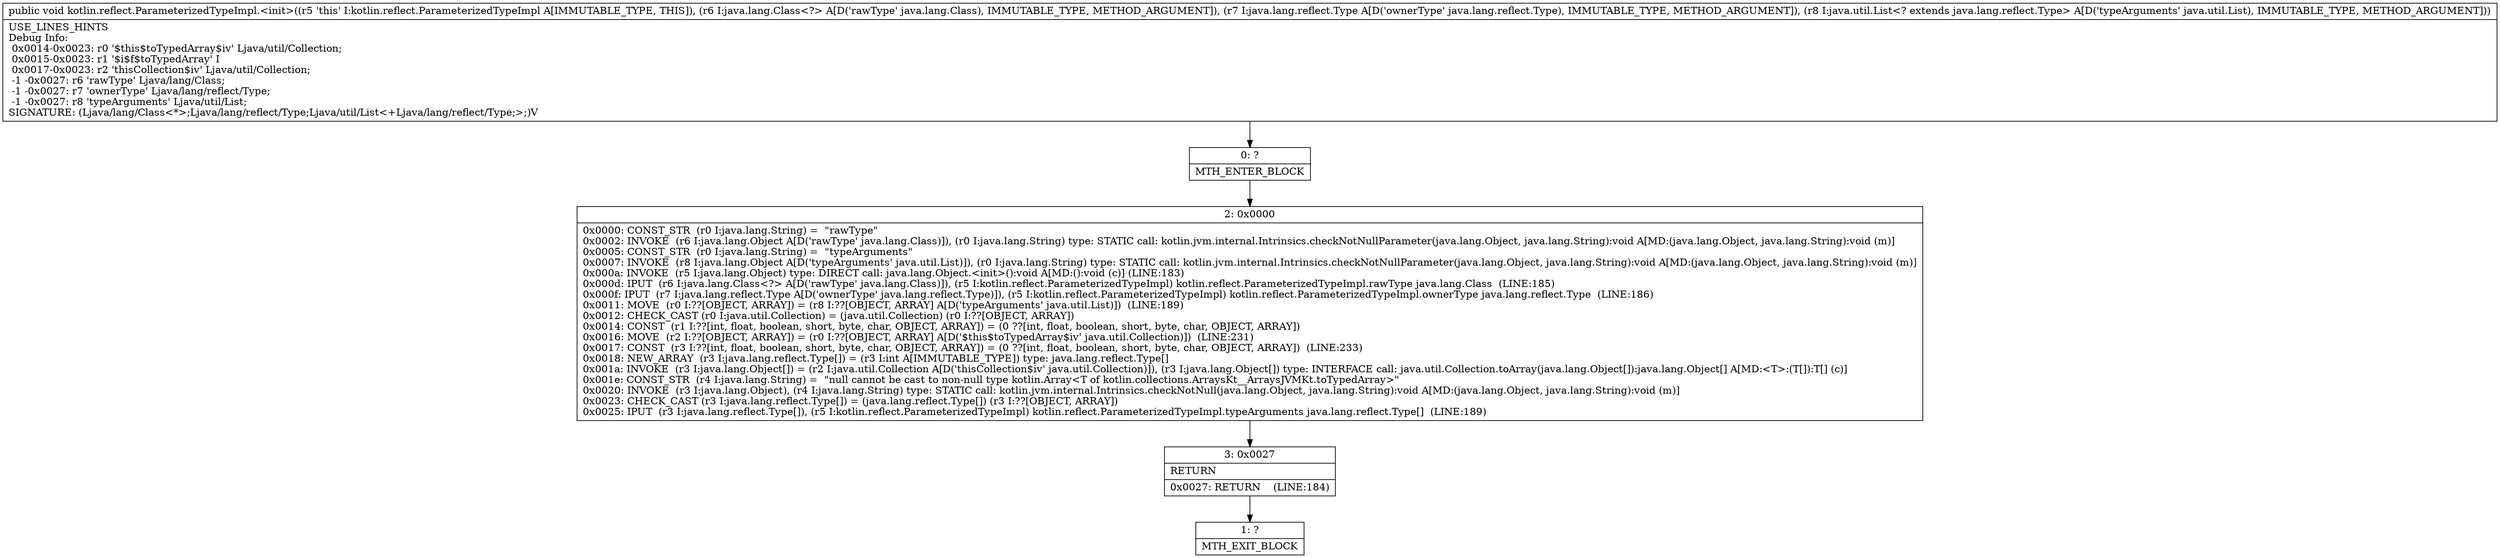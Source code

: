 digraph "CFG forkotlin.reflect.ParameterizedTypeImpl.\<init\>(Ljava\/lang\/Class;Ljava\/lang\/reflect\/Type;Ljava\/util\/List;)V" {
Node_0 [shape=record,label="{0\:\ ?|MTH_ENTER_BLOCK\l}"];
Node_2 [shape=record,label="{2\:\ 0x0000|0x0000: CONST_STR  (r0 I:java.lang.String) =  \"rawType\" \l0x0002: INVOKE  (r6 I:java.lang.Object A[D('rawType' java.lang.Class)]), (r0 I:java.lang.String) type: STATIC call: kotlin.jvm.internal.Intrinsics.checkNotNullParameter(java.lang.Object, java.lang.String):void A[MD:(java.lang.Object, java.lang.String):void (m)]\l0x0005: CONST_STR  (r0 I:java.lang.String) =  \"typeArguments\" \l0x0007: INVOKE  (r8 I:java.lang.Object A[D('typeArguments' java.util.List)]), (r0 I:java.lang.String) type: STATIC call: kotlin.jvm.internal.Intrinsics.checkNotNullParameter(java.lang.Object, java.lang.String):void A[MD:(java.lang.Object, java.lang.String):void (m)]\l0x000a: INVOKE  (r5 I:java.lang.Object) type: DIRECT call: java.lang.Object.\<init\>():void A[MD:():void (c)] (LINE:183)\l0x000d: IPUT  (r6 I:java.lang.Class\<?\> A[D('rawType' java.lang.Class)]), (r5 I:kotlin.reflect.ParameterizedTypeImpl) kotlin.reflect.ParameterizedTypeImpl.rawType java.lang.Class  (LINE:185)\l0x000f: IPUT  (r7 I:java.lang.reflect.Type A[D('ownerType' java.lang.reflect.Type)]), (r5 I:kotlin.reflect.ParameterizedTypeImpl) kotlin.reflect.ParameterizedTypeImpl.ownerType java.lang.reflect.Type  (LINE:186)\l0x0011: MOVE  (r0 I:??[OBJECT, ARRAY]) = (r8 I:??[OBJECT, ARRAY] A[D('typeArguments' java.util.List)])  (LINE:189)\l0x0012: CHECK_CAST (r0 I:java.util.Collection) = (java.util.Collection) (r0 I:??[OBJECT, ARRAY]) \l0x0014: CONST  (r1 I:??[int, float, boolean, short, byte, char, OBJECT, ARRAY]) = (0 ??[int, float, boolean, short, byte, char, OBJECT, ARRAY]) \l0x0016: MOVE  (r2 I:??[OBJECT, ARRAY]) = (r0 I:??[OBJECT, ARRAY] A[D('$this$toTypedArray$iv' java.util.Collection)])  (LINE:231)\l0x0017: CONST  (r3 I:??[int, float, boolean, short, byte, char, OBJECT, ARRAY]) = (0 ??[int, float, boolean, short, byte, char, OBJECT, ARRAY])  (LINE:233)\l0x0018: NEW_ARRAY  (r3 I:java.lang.reflect.Type[]) = (r3 I:int A[IMMUTABLE_TYPE]) type: java.lang.reflect.Type[] \l0x001a: INVOKE  (r3 I:java.lang.Object[]) = (r2 I:java.util.Collection A[D('thisCollection$iv' java.util.Collection)]), (r3 I:java.lang.Object[]) type: INTERFACE call: java.util.Collection.toArray(java.lang.Object[]):java.lang.Object[] A[MD:\<T\>:(T[]):T[] (c)]\l0x001e: CONST_STR  (r4 I:java.lang.String) =  \"null cannot be cast to non\-null type kotlin.Array\<T of kotlin.collections.ArraysKt__ArraysJVMKt.toTypedArray\>\" \l0x0020: INVOKE  (r3 I:java.lang.Object), (r4 I:java.lang.String) type: STATIC call: kotlin.jvm.internal.Intrinsics.checkNotNull(java.lang.Object, java.lang.String):void A[MD:(java.lang.Object, java.lang.String):void (m)]\l0x0023: CHECK_CAST (r3 I:java.lang.reflect.Type[]) = (java.lang.reflect.Type[]) (r3 I:??[OBJECT, ARRAY]) \l0x0025: IPUT  (r3 I:java.lang.reflect.Type[]), (r5 I:kotlin.reflect.ParameterizedTypeImpl) kotlin.reflect.ParameterizedTypeImpl.typeArguments java.lang.reflect.Type[]  (LINE:189)\l}"];
Node_3 [shape=record,label="{3\:\ 0x0027|RETURN\l|0x0027: RETURN    (LINE:184)\l}"];
Node_1 [shape=record,label="{1\:\ ?|MTH_EXIT_BLOCK\l}"];
MethodNode[shape=record,label="{public void kotlin.reflect.ParameterizedTypeImpl.\<init\>((r5 'this' I:kotlin.reflect.ParameterizedTypeImpl A[IMMUTABLE_TYPE, THIS]), (r6 I:java.lang.Class\<?\> A[D('rawType' java.lang.Class), IMMUTABLE_TYPE, METHOD_ARGUMENT]), (r7 I:java.lang.reflect.Type A[D('ownerType' java.lang.reflect.Type), IMMUTABLE_TYPE, METHOD_ARGUMENT]), (r8 I:java.util.List\<? extends java.lang.reflect.Type\> A[D('typeArguments' java.util.List), IMMUTABLE_TYPE, METHOD_ARGUMENT]))  | USE_LINES_HINTS\lDebug Info:\l  0x0014\-0x0023: r0 '$this$toTypedArray$iv' Ljava\/util\/Collection;\l  0x0015\-0x0023: r1 '$i$f$toTypedArray' I\l  0x0017\-0x0023: r2 'thisCollection$iv' Ljava\/util\/Collection;\l  \-1 \-0x0027: r6 'rawType' Ljava\/lang\/Class;\l  \-1 \-0x0027: r7 'ownerType' Ljava\/lang\/reflect\/Type;\l  \-1 \-0x0027: r8 'typeArguments' Ljava\/util\/List;\lSIGNATURE: (Ljava\/lang\/Class\<*\>;Ljava\/lang\/reflect\/Type;Ljava\/util\/List\<+Ljava\/lang\/reflect\/Type;\>;)V\l}"];
MethodNode -> Node_0;Node_0 -> Node_2;
Node_2 -> Node_3;
Node_3 -> Node_1;
}

